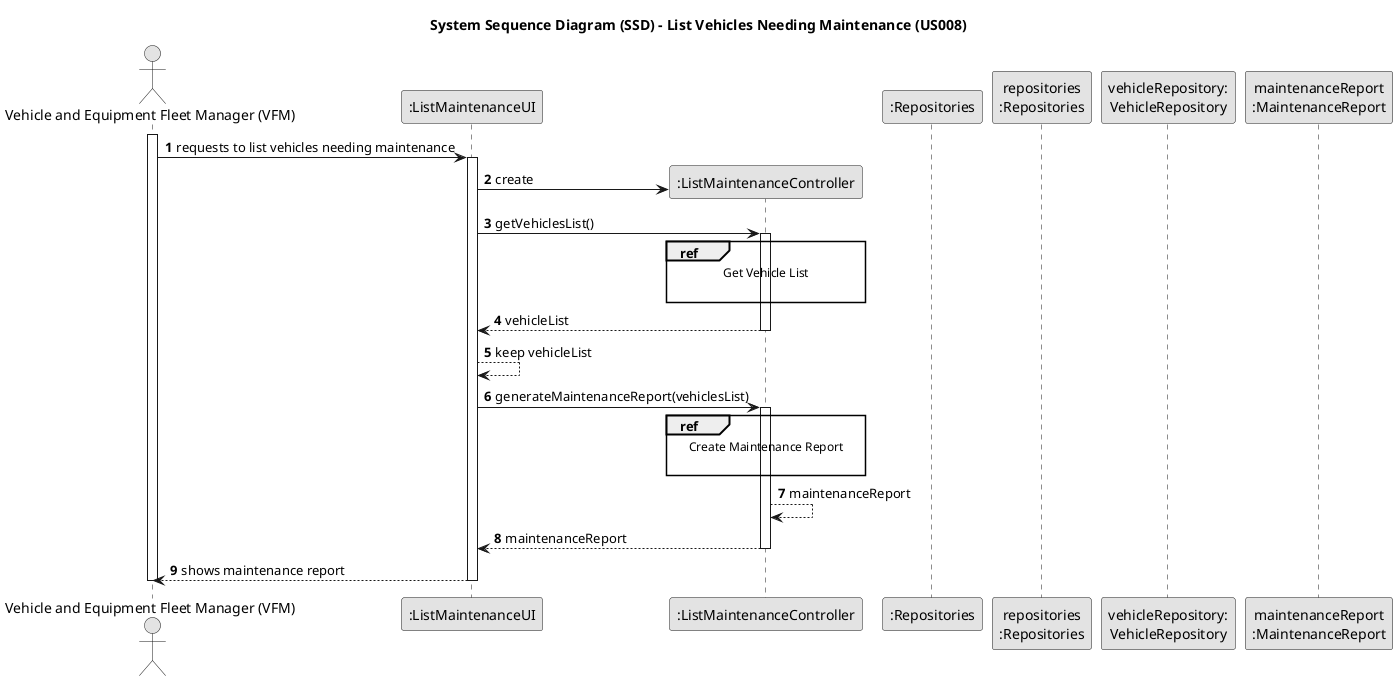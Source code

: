 @startuml
skinparam monochrome true
skinparam packageStyle rectangle
skinparam shadowing false

title System Sequence Diagram (SSD) - List Vehicles Needing Maintenance (US008)

autonumber

'hide footbox
actor "Vehicle and Equipment Fleet Manager (VFM)" as VFM
participant ":ListMaintenanceUI" as UI
participant ":ListMaintenanceController" as CTRL
participant ":Repositories" as RepositorySingleton
participant "repositories\n:Repositories" as PLAT
participant "vehicleRepository:\nVehicleRepository" as VehicleRepository
participant "maintenanceReport\n:MaintenanceReport" as MaintenanceReport

activate VFM

    VFM -> UI : requests to list vehicles needing maintenance
    activate UI

        UI -> CTRL** : create

        UI -> CTRL : getVehiclesList()
        activate CTRL

            ref over CTRL
                        Get Vehicle List

            end ref

            CTRL --> UI : vehicleList
        deactivate CTRL

        UI --> UI : keep vehicleList

        UI -> CTRL : generateMaintenanceReport(vehiclesList)
        activate CTRL

            ref over CTRL
                    Create Maintenance Report

            end ref

        CTRL --> CTRL : maintenanceReport

            CTRL --> UI : maintenanceReport
        deactivate CTRL

        UI --> VFM : shows maintenance report
    deactivate UI

deactivate VFM

@enduml
